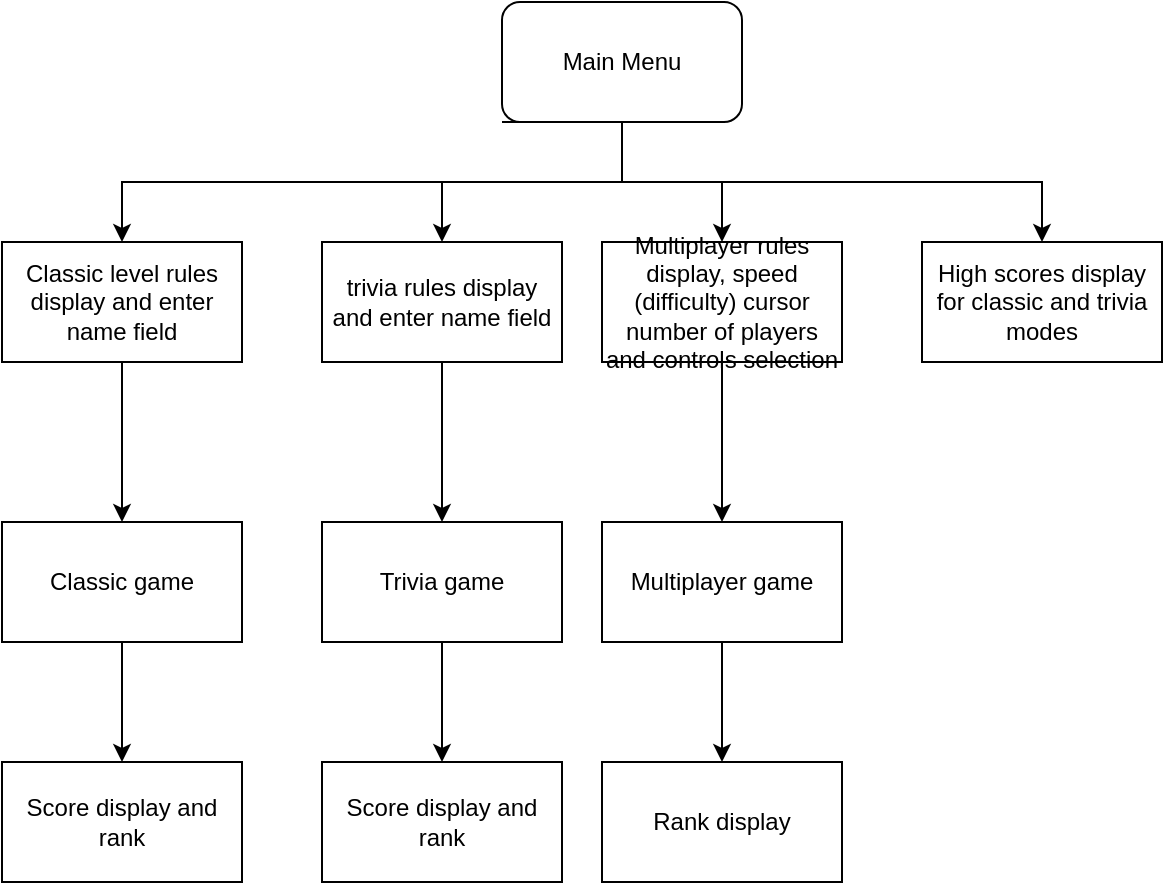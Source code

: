<mxfile version="24.2.3" type="github">
  <diagram name="Page-1" id="zxnMH-ovP6JPlp-rO30M">
    <mxGraphModel dx="1434" dy="774" grid="1" gridSize="10" guides="1" tooltips="1" connect="1" arrows="1" fold="1" page="1" pageScale="1" pageWidth="850" pageHeight="1100" math="0" shadow="0">
      <root>
        <mxCell id="0" />
        <mxCell id="1" parent="0" />
        <mxCell id="C36BV3S7HllfPEe-F848-13" value="" style="edgeStyle=orthogonalEdgeStyle;rounded=0;orthogonalLoop=1;jettySize=auto;html=1;" edge="1" parent="1" source="C36BV3S7HllfPEe-F848-1" target="C36BV3S7HllfPEe-F848-4">
          <mxGeometry relative="1" as="geometry">
            <Array as="points">
              <mxPoint x="400" y="230" />
              <mxPoint x="450" y="230" />
            </Array>
          </mxGeometry>
        </mxCell>
        <mxCell id="C36BV3S7HllfPEe-F848-14" style="edgeStyle=orthogonalEdgeStyle;rounded=0;orthogonalLoop=1;jettySize=auto;html=1;exitX=0.25;exitY=1;exitDx=0;exitDy=0;entryX=0.5;entryY=0;entryDx=0;entryDy=0;" edge="1" parent="1" source="C36BV3S7HllfPEe-F848-1" target="C36BV3S7HllfPEe-F848-3">
          <mxGeometry relative="1" as="geometry">
            <Array as="points">
              <mxPoint x="400" y="200" />
              <mxPoint x="400" y="230" />
              <mxPoint x="310" y="230" />
            </Array>
          </mxGeometry>
        </mxCell>
        <mxCell id="C36BV3S7HllfPEe-F848-15" style="edgeStyle=orthogonalEdgeStyle;rounded=0;orthogonalLoop=1;jettySize=auto;html=1;exitX=0;exitY=1;exitDx=0;exitDy=0;entryX=0.5;entryY=0;entryDx=0;entryDy=0;" edge="1" parent="1" source="C36BV3S7HllfPEe-F848-1" target="C36BV3S7HllfPEe-F848-2">
          <mxGeometry relative="1" as="geometry">
            <Array as="points">
              <mxPoint x="400" y="200" />
              <mxPoint x="400" y="230" />
              <mxPoint x="150" y="230" />
            </Array>
          </mxGeometry>
        </mxCell>
        <mxCell id="C36BV3S7HllfPEe-F848-16" style="edgeStyle=orthogonalEdgeStyle;rounded=0;orthogonalLoop=1;jettySize=auto;html=1;exitX=0.5;exitY=1;exitDx=0;exitDy=0;entryX=0.5;entryY=0;entryDx=0;entryDy=0;" edge="1" parent="1" source="C36BV3S7HllfPEe-F848-1" target="C36BV3S7HllfPEe-F848-5">
          <mxGeometry relative="1" as="geometry">
            <Array as="points">
              <mxPoint x="400" y="230" />
              <mxPoint x="610" y="230" />
            </Array>
          </mxGeometry>
        </mxCell>
        <mxCell id="C36BV3S7HllfPEe-F848-1" value="Main Menu" style="rounded=1;whiteSpace=wrap;html=1;" vertex="1" parent="1">
          <mxGeometry x="340" y="140" width="120" height="60" as="geometry" />
        </mxCell>
        <mxCell id="C36BV3S7HllfPEe-F848-17" style="edgeStyle=orthogonalEdgeStyle;rounded=0;orthogonalLoop=1;jettySize=auto;html=1;exitX=0.5;exitY=1;exitDx=0;exitDy=0;entryX=0.5;entryY=0;entryDx=0;entryDy=0;" edge="1" parent="1" source="C36BV3S7HllfPEe-F848-2" target="C36BV3S7HllfPEe-F848-6">
          <mxGeometry relative="1" as="geometry" />
        </mxCell>
        <mxCell id="C36BV3S7HllfPEe-F848-2" value="Classic level rules display and enter name field" style="rounded=0;whiteSpace=wrap;html=1;" vertex="1" parent="1">
          <mxGeometry x="90" y="260" width="120" height="60" as="geometry" />
        </mxCell>
        <mxCell id="C36BV3S7HllfPEe-F848-18" style="edgeStyle=orthogonalEdgeStyle;rounded=0;orthogonalLoop=1;jettySize=auto;html=1;exitX=0.5;exitY=1;exitDx=0;exitDy=0;entryX=0.5;entryY=0;entryDx=0;entryDy=0;" edge="1" parent="1" source="C36BV3S7HllfPEe-F848-3" target="C36BV3S7HllfPEe-F848-7">
          <mxGeometry relative="1" as="geometry" />
        </mxCell>
        <mxCell id="C36BV3S7HllfPEe-F848-3" value="trivia rules display and enter name field" style="rounded=0;whiteSpace=wrap;html=1;" vertex="1" parent="1">
          <mxGeometry x="250" y="260" width="120" height="60" as="geometry" />
        </mxCell>
        <mxCell id="C36BV3S7HllfPEe-F848-19" style="edgeStyle=orthogonalEdgeStyle;rounded=0;orthogonalLoop=1;jettySize=auto;html=1;exitX=0.5;exitY=1;exitDx=0;exitDy=0;entryX=0.5;entryY=0;entryDx=0;entryDy=0;" edge="1" parent="1" source="C36BV3S7HllfPEe-F848-4" target="C36BV3S7HllfPEe-F848-8">
          <mxGeometry relative="1" as="geometry" />
        </mxCell>
        <mxCell id="C36BV3S7HllfPEe-F848-4" value="Multiplayer rules display, speed (difficulty) cursor number of players and controls selection" style="rounded=0;whiteSpace=wrap;html=1;" vertex="1" parent="1">
          <mxGeometry x="390" y="260" width="120" height="60" as="geometry" />
        </mxCell>
        <mxCell id="C36BV3S7HllfPEe-F848-5" value="High scores display for classic and trivia modes" style="rounded=0;whiteSpace=wrap;html=1;" vertex="1" parent="1">
          <mxGeometry x="550" y="260" width="120" height="60" as="geometry" />
        </mxCell>
        <mxCell id="C36BV3S7HllfPEe-F848-20" style="edgeStyle=orthogonalEdgeStyle;rounded=0;orthogonalLoop=1;jettySize=auto;html=1;exitX=0.5;exitY=1;exitDx=0;exitDy=0;entryX=0.5;entryY=0;entryDx=0;entryDy=0;" edge="1" parent="1" source="C36BV3S7HllfPEe-F848-6" target="C36BV3S7HllfPEe-F848-9">
          <mxGeometry relative="1" as="geometry" />
        </mxCell>
        <mxCell id="C36BV3S7HllfPEe-F848-6" value="Classic game" style="rounded=0;whiteSpace=wrap;html=1;" vertex="1" parent="1">
          <mxGeometry x="90" y="400" width="120" height="60" as="geometry" />
        </mxCell>
        <mxCell id="C36BV3S7HllfPEe-F848-21" style="edgeStyle=orthogonalEdgeStyle;rounded=0;orthogonalLoop=1;jettySize=auto;html=1;exitX=0.5;exitY=1;exitDx=0;exitDy=0;entryX=0.5;entryY=0;entryDx=0;entryDy=0;" edge="1" parent="1" source="C36BV3S7HllfPEe-F848-7" target="C36BV3S7HllfPEe-F848-10">
          <mxGeometry relative="1" as="geometry" />
        </mxCell>
        <mxCell id="C36BV3S7HllfPEe-F848-7" value="Trivia game" style="rounded=0;whiteSpace=wrap;html=1;" vertex="1" parent="1">
          <mxGeometry x="250" y="400" width="120" height="60" as="geometry" />
        </mxCell>
        <mxCell id="C36BV3S7HllfPEe-F848-22" style="edgeStyle=orthogonalEdgeStyle;rounded=0;orthogonalLoop=1;jettySize=auto;html=1;exitX=0.5;exitY=1;exitDx=0;exitDy=0;entryX=0.5;entryY=0;entryDx=0;entryDy=0;" edge="1" parent="1" source="C36BV3S7HllfPEe-F848-8" target="C36BV3S7HllfPEe-F848-11">
          <mxGeometry relative="1" as="geometry" />
        </mxCell>
        <mxCell id="C36BV3S7HllfPEe-F848-8" value="Multiplayer game" style="rounded=0;whiteSpace=wrap;html=1;" vertex="1" parent="1">
          <mxGeometry x="390" y="400" width="120" height="60" as="geometry" />
        </mxCell>
        <mxCell id="C36BV3S7HllfPEe-F848-9" value="Score display and rank" style="rounded=0;whiteSpace=wrap;html=1;" vertex="1" parent="1">
          <mxGeometry x="90" y="520" width="120" height="60" as="geometry" />
        </mxCell>
        <mxCell id="C36BV3S7HllfPEe-F848-10" value="Score display and rank" style="rounded=0;whiteSpace=wrap;html=1;" vertex="1" parent="1">
          <mxGeometry x="250" y="520" width="120" height="60" as="geometry" />
        </mxCell>
        <mxCell id="C36BV3S7HllfPEe-F848-11" value="Rank display" style="rounded=0;whiteSpace=wrap;html=1;" vertex="1" parent="1">
          <mxGeometry x="390" y="520" width="120" height="60" as="geometry" />
        </mxCell>
      </root>
    </mxGraphModel>
  </diagram>
</mxfile>
